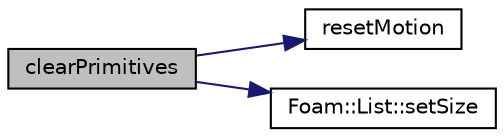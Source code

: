 digraph "clearPrimitives"
{
  bgcolor="transparent";
  edge [fontname="Helvetica",fontsize="10",labelfontname="Helvetica",labelfontsize="10"];
  node [fontname="Helvetica",fontsize="10",shape=record];
  rankdir="LR";
  Node25701 [label="clearPrimitives",height=0.2,width=0.4,color="black", fillcolor="grey75", style="filled", fontcolor="black"];
  Node25701 -> Node25702 [color="midnightblue",fontsize="10",style="solid",fontname="Helvetica"];
  Node25702 [label="resetMotion",height=0.2,width=0.4,color="black",URL="$a28565.html#a8ffe82eeb39f3209e30175e771e5213f",tooltip="Reset motion. "];
  Node25701 -> Node25703 [color="midnightblue",fontsize="10",style="solid",fontname="Helvetica"];
  Node25703 [label="Foam::List::setSize",height=0.2,width=0.4,color="black",URL="$a26833.html#aedb985ffeaf1bdbfeccc2a8730405703",tooltip="Reset size of List. "];
}
